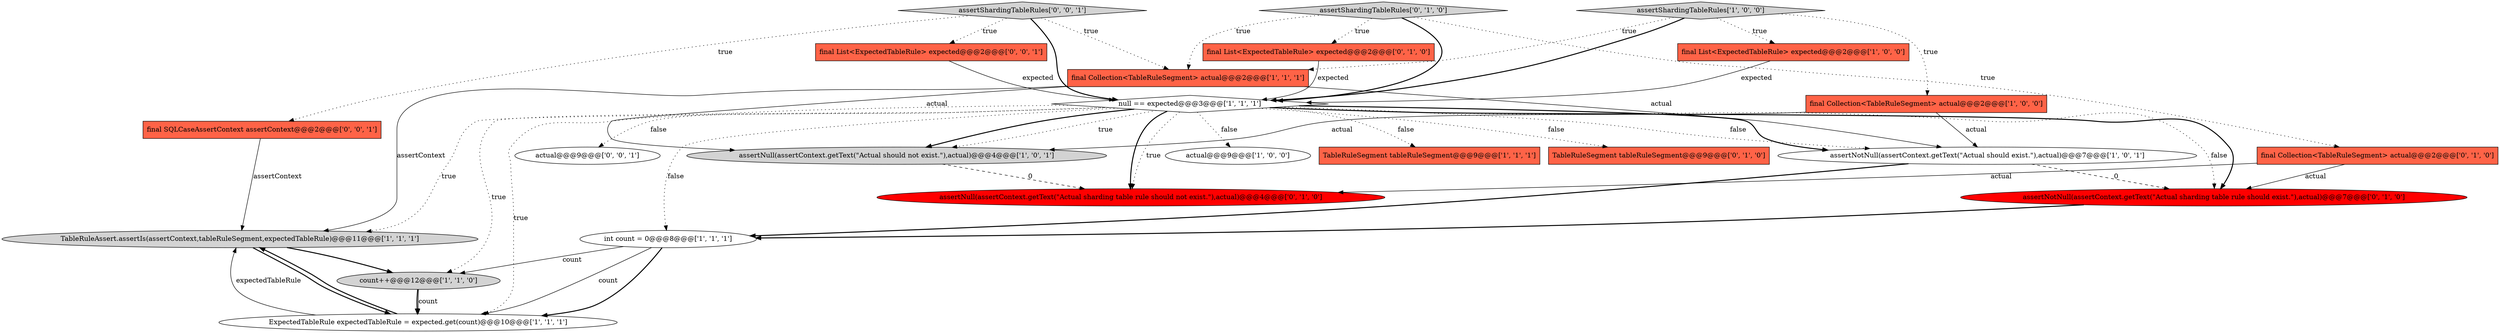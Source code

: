 digraph {
11 [style = filled, label = "final Collection<TableRuleSegment> actual@@@2@@@['1', '1', '1']", fillcolor = tomato, shape = box image = "AAA0AAABBB1BBB"];
13 [style = filled, label = "TableRuleSegment tableRuleSegment@@@9@@@['0', '1', '0']", fillcolor = tomato, shape = box image = "AAA0AAABBB2BBB"];
22 [style = filled, label = "final SQLCaseAssertContext assertContext@@@2@@@['0', '0', '1']", fillcolor = tomato, shape = box image = "AAA0AAABBB3BBB"];
20 [style = filled, label = "final List<ExpectedTableRule> expected@@@2@@@['0', '0', '1']", fillcolor = tomato, shape = box image = "AAA0AAABBB3BBB"];
7 [style = filled, label = "assertNull(assertContext.getText(\"Actual should not exist.\"),actual)@@@4@@@['1', '0', '1']", fillcolor = lightgray, shape = ellipse image = "AAA0AAABBB1BBB"];
16 [style = filled, label = "final List<ExpectedTableRule> expected@@@2@@@['0', '1', '0']", fillcolor = tomato, shape = box image = "AAA0AAABBB2BBB"];
21 [style = filled, label = "assertShardingTableRules['0', '0', '1']", fillcolor = lightgray, shape = diamond image = "AAA0AAABBB3BBB"];
2 [style = filled, label = "final Collection<TableRuleSegment> actual@@@2@@@['1', '0', '0']", fillcolor = tomato, shape = box image = "AAA0AAABBB1BBB"];
18 [style = filled, label = "assertNotNull(assertContext.getText(\"Actual sharding table rule should exist.\"),actual)@@@7@@@['0', '1', '0']", fillcolor = red, shape = ellipse image = "AAA1AAABBB2BBB"];
0 [style = filled, label = "null == expected@@@3@@@['1', '1', '1']", fillcolor = white, shape = diamond image = "AAA0AAABBB1BBB"];
12 [style = filled, label = "count++@@@12@@@['1', '1', '0']", fillcolor = lightgray, shape = ellipse image = "AAA0AAABBB1BBB"];
6 [style = filled, label = "int count = 0@@@8@@@['1', '1', '1']", fillcolor = white, shape = ellipse image = "AAA0AAABBB1BBB"];
10 [style = filled, label = "final List<ExpectedTableRule> expected@@@2@@@['1', '0', '0']", fillcolor = tomato, shape = box image = "AAA0AAABBB1BBB"];
17 [style = filled, label = "assertShardingTableRules['0', '1', '0']", fillcolor = lightgray, shape = diamond image = "AAA0AAABBB2BBB"];
19 [style = filled, label = "actual@@@9@@@['0', '0', '1']", fillcolor = white, shape = ellipse image = "AAA0AAABBB3BBB"];
15 [style = filled, label = "assertNull(assertContext.getText(\"Actual sharding table rule should not exist.\"),actual)@@@4@@@['0', '1', '0']", fillcolor = red, shape = ellipse image = "AAA1AAABBB2BBB"];
14 [style = filled, label = "final Collection<TableRuleSegment> actual@@@2@@@['0', '1', '0']", fillcolor = tomato, shape = box image = "AAA0AAABBB2BBB"];
4 [style = filled, label = "TableRuleAssert.assertIs(assertContext,tableRuleSegment,expectedTableRule)@@@11@@@['1', '1', '1']", fillcolor = lightgray, shape = ellipse image = "AAA0AAABBB1BBB"];
5 [style = filled, label = "actual@@@9@@@['1', '0', '0']", fillcolor = white, shape = ellipse image = "AAA0AAABBB1BBB"];
8 [style = filled, label = "assertNotNull(assertContext.getText(\"Actual should exist.\"),actual)@@@7@@@['1', '0', '1']", fillcolor = white, shape = ellipse image = "AAA0AAABBB1BBB"];
9 [style = filled, label = "TableRuleSegment tableRuleSegment@@@9@@@['1', '1', '1']", fillcolor = tomato, shape = box image = "AAA0AAABBB1BBB"];
3 [style = filled, label = "ExpectedTableRule expectedTableRule = expected.get(count)@@@10@@@['1', '1', '1']", fillcolor = white, shape = ellipse image = "AAA0AAABBB1BBB"];
1 [style = filled, label = "assertShardingTableRules['1', '0', '0']", fillcolor = lightgray, shape = diamond image = "AAA0AAABBB1BBB"];
6->3 [style = bold, label=""];
4->3 [style = bold, label=""];
0->12 [style = dotted, label="true"];
1->10 [style = dotted, label="true"];
21->20 [style = dotted, label="true"];
0->8 [style = dotted, label="false"];
21->11 [style = dotted, label="true"];
21->0 [style = bold, label=""];
6->3 [style = solid, label="count"];
0->6 [style = dotted, label="false"];
0->15 [style = dotted, label="true"];
1->11 [style = dotted, label="true"];
12->3 [style = solid, label="count"];
0->4 [style = dotted, label="true"];
16->0 [style = solid, label="expected"];
11->8 [style = solid, label="actual"];
2->7 [style = solid, label="actual"];
0->18 [style = dotted, label="false"];
17->14 [style = dotted, label="true"];
21->22 [style = dotted, label="true"];
22->4 [style = solid, label="assertContext"];
8->6 [style = bold, label=""];
1->0 [style = bold, label=""];
14->18 [style = solid, label="actual"];
3->4 [style = bold, label=""];
0->15 [style = bold, label=""];
6->12 [style = solid, label="count"];
0->7 [style = bold, label=""];
11->7 [style = solid, label="actual"];
17->16 [style = dotted, label="true"];
0->9 [style = dotted, label="false"];
17->0 [style = bold, label=""];
14->15 [style = solid, label="actual"];
18->6 [style = bold, label=""];
0->19 [style = dotted, label="false"];
2->8 [style = solid, label="actual"];
0->8 [style = bold, label=""];
3->4 [style = solid, label="expectedTableRule"];
0->5 [style = dotted, label="false"];
7->15 [style = dashed, label="0"];
4->12 [style = bold, label=""];
0->18 [style = bold, label=""];
8->18 [style = dashed, label="0"];
20->0 [style = solid, label="expected"];
10->0 [style = solid, label="expected"];
12->3 [style = bold, label=""];
0->3 [style = dotted, label="true"];
0->13 [style = dotted, label="false"];
1->2 [style = dotted, label="true"];
0->7 [style = dotted, label="true"];
17->11 [style = dotted, label="true"];
11->4 [style = solid, label="assertContext"];
}
